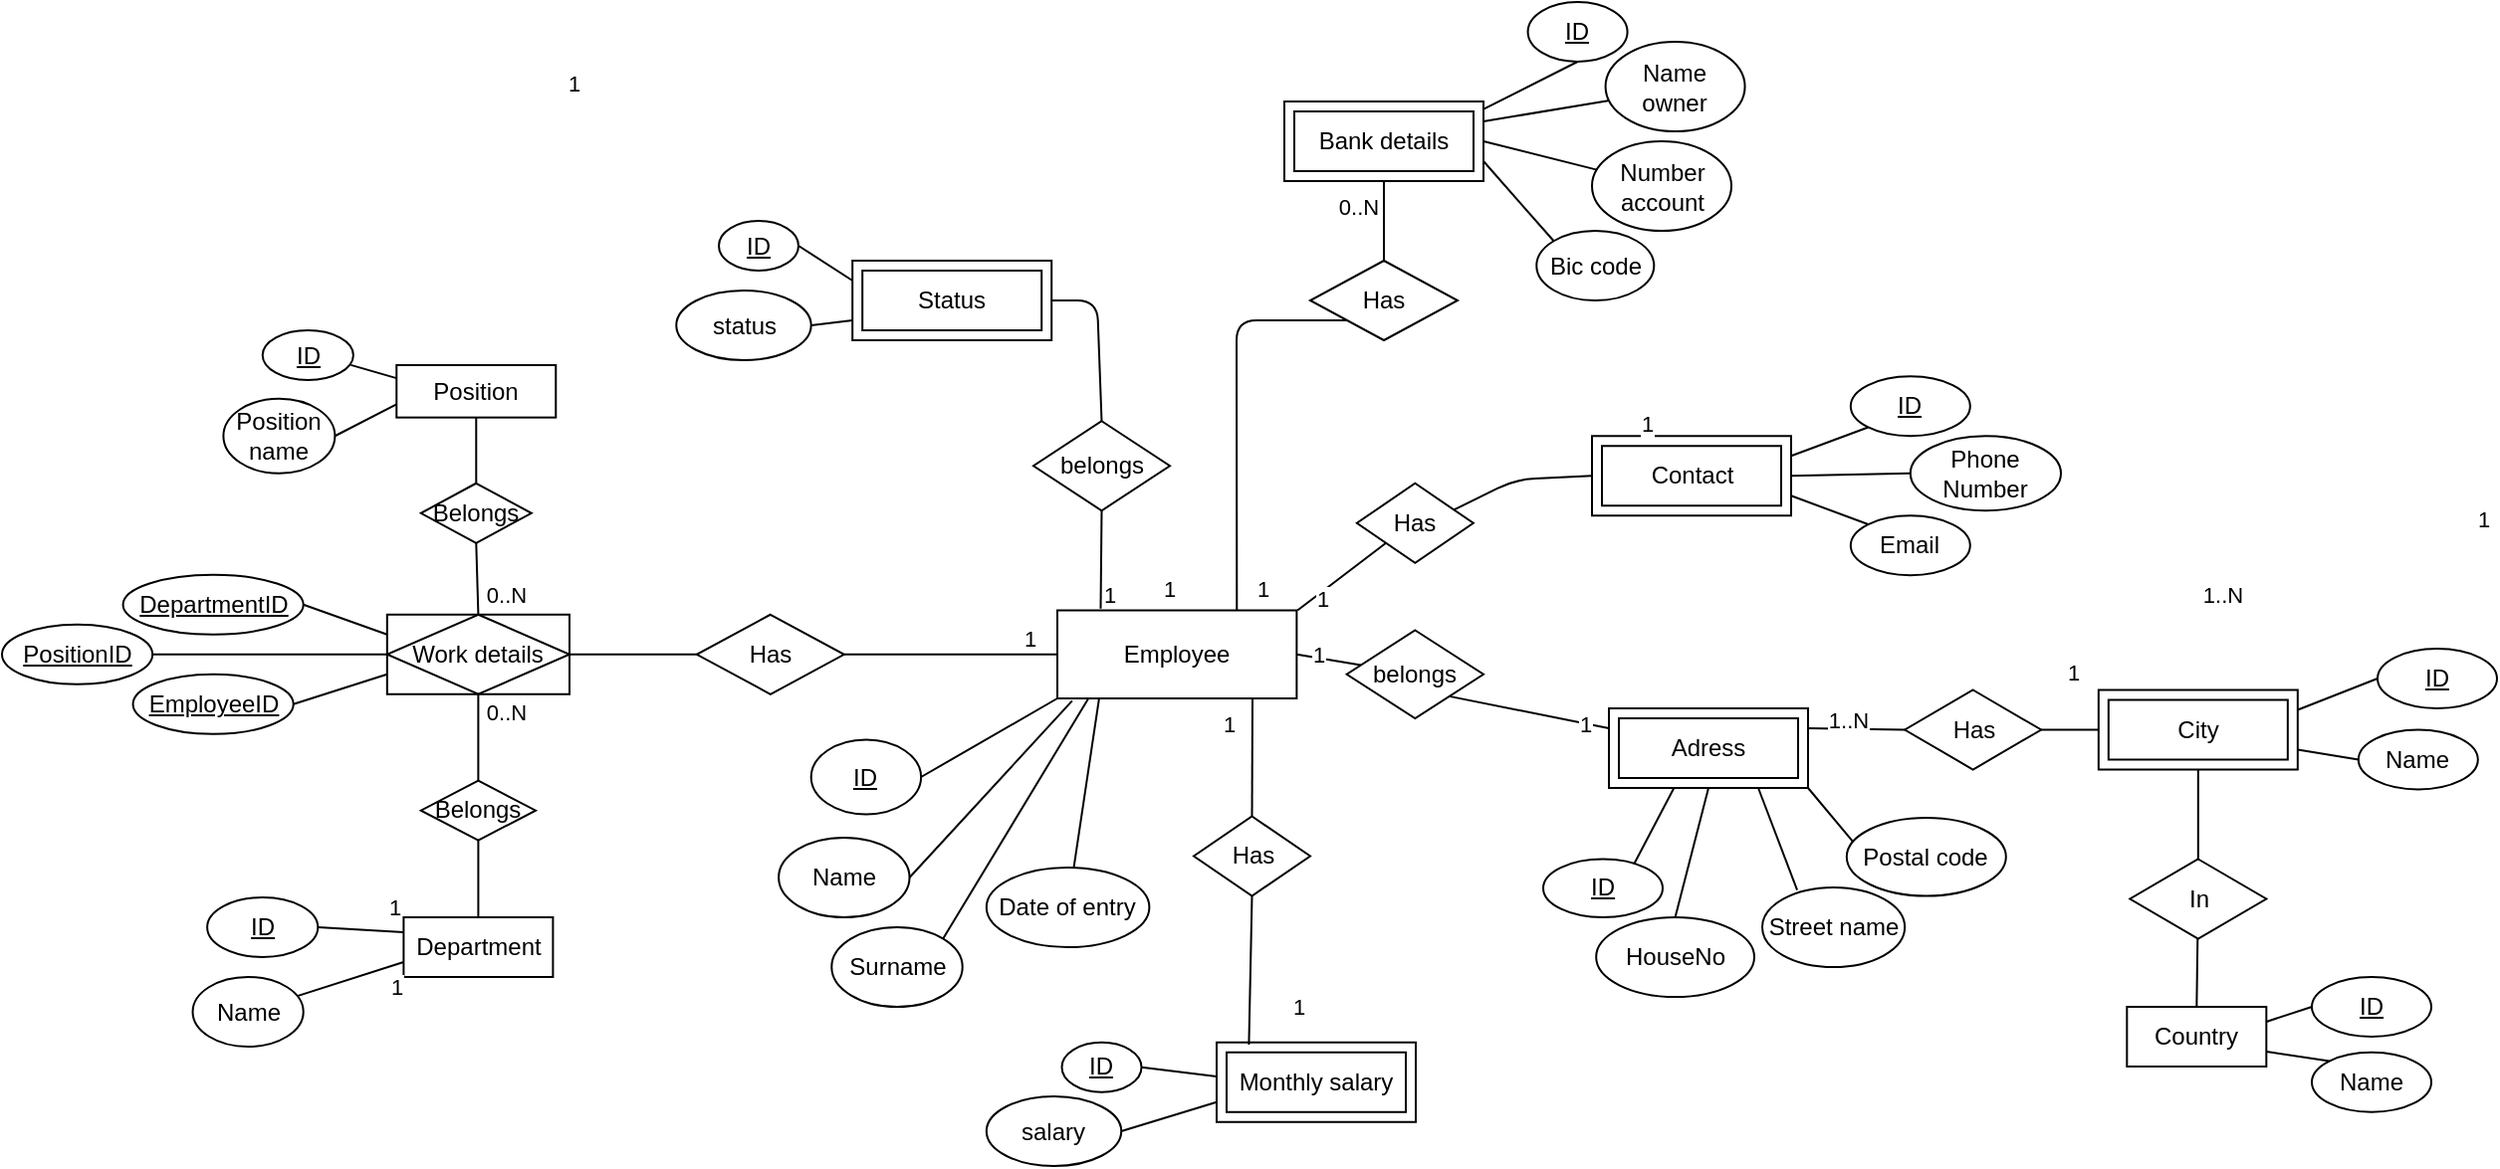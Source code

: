 <mxfile version="17.4.0" type="github">
  <diagram id="UBG563MczrVOb0AlTc1t" name="Page-1">
    <mxGraphModel dx="2253" dy="771" grid="1" gridSize="10" guides="1" tooltips="1" connect="1" arrows="1" fold="1" page="1" pageScale="1" pageWidth="827" pageHeight="1169" math="0" shadow="0">
      <root>
        <mxCell id="0" />
        <mxCell id="1" parent="0" />
        <mxCell id="jVsQilZwX-sPZZp8XZDI-1" value="Email" style="ellipse;whiteSpace=wrap;html=1;" vertex="1" parent="1">
          <mxGeometry x="168.41" y="338.13" width="60" height="30" as="geometry" />
        </mxCell>
        <mxCell id="jVsQilZwX-sPZZp8XZDI-2" value="Surname" style="ellipse;whiteSpace=wrap;html=1;" vertex="1" parent="1">
          <mxGeometry x="-343.35" y="545" width="65.71" height="40" as="geometry" />
        </mxCell>
        <mxCell id="jVsQilZwX-sPZZp8XZDI-3" value="Name" style="ellipse;whiteSpace=wrap;html=1;" vertex="1" parent="1">
          <mxGeometry x="-369.94" y="500" width="65.71" height="40" as="geometry" />
        </mxCell>
        <mxCell id="jVsQilZwX-sPZZp8XZDI-4" value="&lt;u&gt;ID&lt;/u&gt;" style="ellipse;whiteSpace=wrap;html=1;" vertex="1" parent="1">
          <mxGeometry x="-353.65" y="450.75" width="55.21" height="37.5" as="geometry" />
        </mxCell>
        <mxCell id="jVsQilZwX-sPZZp8XZDI-5" value="Date of entry" style="ellipse;whiteSpace=wrap;html=1;" vertex="1" parent="1">
          <mxGeometry x="-265.59" y="515" width="81.79" height="40" as="geometry" />
        </mxCell>
        <mxCell id="jVsQilZwX-sPZZp8XZDI-6" value="" style="endArrow=none;html=1;exitX=1;exitY=0;exitDx=0;exitDy=0;entryX=0.128;entryY=1.009;entryDx=0;entryDy=0;entryPerimeter=0;" edge="1" parent="1" source="jVsQilZwX-sPZZp8XZDI-2" target="jVsQilZwX-sPZZp8XZDI-101">
          <mxGeometry width="50" height="50" relative="1" as="geometry">
            <mxPoint x="-253.7" y="445.75" as="sourcePoint" />
            <mxPoint x="-209.41" y="425.75" as="targetPoint" />
          </mxGeometry>
        </mxCell>
        <mxCell id="jVsQilZwX-sPZZp8XZDI-7" value="" style="endArrow=none;html=1;exitX=1;exitY=0.5;exitDx=0;exitDy=0;entryX=0.062;entryY=1.027;entryDx=0;entryDy=0;entryPerimeter=0;" edge="1" parent="1" source="jVsQilZwX-sPZZp8XZDI-3" target="jVsQilZwX-sPZZp8XZDI-101">
          <mxGeometry width="50" height="50" relative="1" as="geometry">
            <mxPoint x="-243.7" y="455.75" as="sourcePoint" />
            <mxPoint x="-209.41" y="405.75" as="targetPoint" />
          </mxGeometry>
        </mxCell>
        <mxCell id="jVsQilZwX-sPZZp8XZDI-8" value="" style="endArrow=none;html=1;exitX=1;exitY=0.5;exitDx=0;exitDy=0;entryX=0;entryY=1;entryDx=0;entryDy=0;" edge="1" parent="1" source="jVsQilZwX-sPZZp8XZDI-4" target="jVsQilZwX-sPZZp8XZDI-101">
          <mxGeometry width="50" height="50" relative="1" as="geometry">
            <mxPoint x="-239.41" y="390.75" as="sourcePoint" />
            <mxPoint x="-209.41" y="395.75" as="targetPoint" />
          </mxGeometry>
        </mxCell>
        <mxCell id="jVsQilZwX-sPZZp8XZDI-9" value="" style="endArrow=none;html=1;entryX=0.175;entryY=0.991;entryDx=0;entryDy=0;entryPerimeter=0;" edge="1" parent="1" source="jVsQilZwX-sPZZp8XZDI-5" target="jVsQilZwX-sPZZp8XZDI-101">
          <mxGeometry width="50" height="50" relative="1" as="geometry">
            <mxPoint x="-182.38" y="501.91" as="sourcePoint" />
            <mxPoint x="-190" y="490" as="targetPoint" />
          </mxGeometry>
        </mxCell>
        <mxCell id="jVsQilZwX-sPZZp8XZDI-10" value="&lt;u&gt;ID&lt;/u&gt;" style="ellipse;whiteSpace=wrap;html=1;" vertex="1" parent="1">
          <mxGeometry x="168.41" y="268.13" width="60" height="30" as="geometry" />
        </mxCell>
        <mxCell id="jVsQilZwX-sPZZp8XZDI-11" value="Phone Number" style="ellipse;whiteSpace=wrap;html=1;" vertex="1" parent="1">
          <mxGeometry x="198.41" y="298.13" width="75.59" height="37.5" as="geometry" />
        </mxCell>
        <mxCell id="jVsQilZwX-sPZZp8XZDI-12" value="Has" style="rhombus;whiteSpace=wrap;html=1;" vertex="1" parent="1">
          <mxGeometry x="-411.08" y="387.88" width="74" height="40" as="geometry" />
        </mxCell>
        <mxCell id="jVsQilZwX-sPZZp8XZDI-13" value="&lt;u&gt;ID&lt;/u&gt;" style="ellipse;whiteSpace=wrap;html=1;" vertex="1" parent="1">
          <mxGeometry x="6.29" y="80" width="50" height="30" as="geometry" />
        </mxCell>
        <mxCell id="jVsQilZwX-sPZZp8XZDI-14" value="Number account" style="ellipse;whiteSpace=wrap;html=1;" vertex="1" parent="1">
          <mxGeometry x="38.5" y="150" width="70" height="45" as="geometry" />
        </mxCell>
        <mxCell id="jVsQilZwX-sPZZp8XZDI-15" value="Name owner" style="ellipse;whiteSpace=wrap;html=1;" vertex="1" parent="1">
          <mxGeometry x="45.29" y="100" width="70" height="45" as="geometry" />
        </mxCell>
        <mxCell id="jVsQilZwX-sPZZp8XZDI-16" style="edgeStyle=orthogonalEdgeStyle;rounded=0;orthogonalLoop=1;jettySize=auto;html=1;exitX=0.5;exitY=1;exitDx=0;exitDy=0;" edge="1" parent="1" source="jVsQilZwX-sPZZp8XZDI-15" target="jVsQilZwX-sPZZp8XZDI-15">
          <mxGeometry relative="1" as="geometry" />
        </mxCell>
        <mxCell id="jVsQilZwX-sPZZp8XZDI-17" value="Bic code" style="ellipse;whiteSpace=wrap;html=1;" vertex="1" parent="1">
          <mxGeometry x="10.65" y="195" width="59" height="35" as="geometry" />
        </mxCell>
        <mxCell id="jVsQilZwX-sPZZp8XZDI-18" value="" style="endArrow=none;html=1;entryX=1;entryY=0.5;entryDx=0;entryDy=0;" edge="1" parent="1" source="jVsQilZwX-sPZZp8XZDI-14" target="jVsQilZwX-sPZZp8XZDI-40">
          <mxGeometry width="50" height="50" relative="1" as="geometry">
            <mxPoint x="-563.794" y="76.968" as="sourcePoint" />
            <mxPoint x="-579.14" y="117.5" as="targetPoint" />
          </mxGeometry>
        </mxCell>
        <mxCell id="jVsQilZwX-sPZZp8XZDI-19" value="" style="endArrow=none;html=1;exitX=0;exitY=0;exitDx=0;exitDy=0;entryX=1;entryY=0.75;entryDx=0;entryDy=0;" edge="1" parent="1" source="jVsQilZwX-sPZZp8XZDI-17" target="jVsQilZwX-sPZZp8XZDI-40">
          <mxGeometry width="50" height="50" relative="1" as="geometry">
            <mxPoint x="-543.794" y="96.968" as="sourcePoint" />
            <mxPoint x="-579.14" y="135" as="targetPoint" />
          </mxGeometry>
        </mxCell>
        <mxCell id="jVsQilZwX-sPZZp8XZDI-20" value="HouseNo" style="ellipse;whiteSpace=wrap;html=1;" vertex="1" parent="1">
          <mxGeometry x="40.59" y="540" width="79.41" height="40" as="geometry" />
        </mxCell>
        <mxCell id="jVsQilZwX-sPZZp8XZDI-21" value="Street name" style="ellipse;whiteSpace=wrap;html=1;" vertex="1" parent="1">
          <mxGeometry x="124" y="525" width="71.59" height="40" as="geometry" />
        </mxCell>
        <mxCell id="jVsQilZwX-sPZZp8XZDI-22" value="" style="endArrow=none;html=1;exitX=0.5;exitY=1;exitDx=0;exitDy=0;entryX=0.5;entryY=0;entryDx=0;entryDy=0;" edge="1" parent="1" source="jVsQilZwX-sPZZp8XZDI-48" target="jVsQilZwX-sPZZp8XZDI-20">
          <mxGeometry width="50" height="50" relative="1" as="geometry">
            <mxPoint x="106.0" y="457.5" as="sourcePoint" />
            <mxPoint x="-13.0" y="430" as="targetPoint" />
          </mxGeometry>
        </mxCell>
        <mxCell id="jVsQilZwX-sPZZp8XZDI-23" value="Department" style="rounded=0;whiteSpace=wrap;html=1;" vertex="1" parent="1">
          <mxGeometry x="-558.3" y="540" width="75" height="30" as="geometry" />
        </mxCell>
        <mxCell id="jVsQilZwX-sPZZp8XZDI-24" value="&lt;u&gt;ID&lt;/u&gt;" style="ellipse;whiteSpace=wrap;html=1;" vertex="1" parent="1">
          <mxGeometry x="14" y="510.75" width="60" height="29.25" as="geometry" />
        </mxCell>
        <mxCell id="jVsQilZwX-sPZZp8XZDI-25" value="" style="endArrow=none;html=1;entryX=0.759;entryY=0.091;entryDx=0;entryDy=0;entryPerimeter=0;exitX=0.33;exitY=0.985;exitDx=0;exitDy=0;exitPerimeter=0;" edge="1" parent="1" source="jVsQilZwX-sPZZp8XZDI-48" target="jVsQilZwX-sPZZp8XZDI-24">
          <mxGeometry width="50" height="50" relative="1" as="geometry">
            <mxPoint x="50" y="490" as="sourcePoint" />
            <mxPoint x="50.265" y="510" as="targetPoint" />
          </mxGeometry>
        </mxCell>
        <mxCell id="jVsQilZwX-sPZZp8XZDI-26" value="&lt;u&gt;ID&lt;/u&gt;" style="ellipse;whiteSpace=wrap;html=1;" vertex="1" parent="1">
          <mxGeometry x="-656.94" y="530" width="55.59" height="30" as="geometry" />
        </mxCell>
        <mxCell id="jVsQilZwX-sPZZp8XZDI-27" value="Name" style="ellipse;whiteSpace=wrap;html=1;" vertex="1" parent="1">
          <mxGeometry x="-664.23" y="570" width="55.59" height="35" as="geometry" />
        </mxCell>
        <mxCell id="jVsQilZwX-sPZZp8XZDI-28" value="" style="endArrow=none;html=1;entryX=0;entryY=0.25;entryDx=0;entryDy=0;exitX=1;exitY=0.5;exitDx=0;exitDy=0;" edge="1" parent="1" source="jVsQilZwX-sPZZp8XZDI-26" target="jVsQilZwX-sPZZp8XZDI-23">
          <mxGeometry width="50" height="50" relative="1" as="geometry">
            <mxPoint x="-580" y="570" as="sourcePoint" />
            <mxPoint x="-240.55" y="582.5" as="targetPoint" />
          </mxGeometry>
        </mxCell>
        <mxCell id="jVsQilZwX-sPZZp8XZDI-29" value="" style="endArrow=none;html=1;entryX=0;entryY=0.75;entryDx=0;entryDy=0;" edge="1" parent="1" source="jVsQilZwX-sPZZp8XZDI-27" target="jVsQilZwX-sPZZp8XZDI-23">
          <mxGeometry width="50" height="50" relative="1" as="geometry">
            <mxPoint x="-165.55" y="472.5" as="sourcePoint" />
            <mxPoint x="-200.55" y="490" as="targetPoint" />
          </mxGeometry>
        </mxCell>
        <mxCell id="jVsQilZwX-sPZZp8XZDI-30" value="Position name" style="ellipse;whiteSpace=wrap;html=1;" vertex="1" parent="1">
          <mxGeometry x="-648.8" y="279.38" width="56" height="37.5" as="geometry" />
        </mxCell>
        <mxCell id="jVsQilZwX-sPZZp8XZDI-31" value="" style="endArrow=none;html=1;exitX=0;exitY=0.5;exitDx=0;exitDy=0;entryX=1;entryY=0.5;entryDx=0;entryDy=0;" edge="1" parent="1" source="jVsQilZwX-sPZZp8XZDI-12" target="jVsQilZwX-sPZZp8XZDI-92">
          <mxGeometry width="50" height="50" relative="1" as="geometry">
            <mxPoint x="-130" y="238" as="sourcePoint" />
            <mxPoint x="20" y="210" as="targetPoint" />
            <Array as="points" />
          </mxGeometry>
        </mxCell>
        <mxCell id="jVsQilZwX-sPZZp8XZDI-32" value="" style="endArrow=none;html=1;exitX=0;exitY=0.5;exitDx=0;exitDy=0;entryX=1;entryY=0.5;entryDx=0;entryDy=0;" edge="1" parent="1" target="jVsQilZwX-sPZZp8XZDI-12" source="jVsQilZwX-sPZZp8XZDI-101">
          <mxGeometry width="50" height="50" relative="1" as="geometry">
            <mxPoint x="-134.41" y="385.75" as="sourcePoint" />
            <mxPoint x="-110.22" y="305" as="targetPoint" />
          </mxGeometry>
        </mxCell>
        <mxCell id="jVsQilZwX-sPZZp8XZDI-33" value="" style="endArrow=none;html=1;entryX=0.5;entryY=1;entryDx=0;entryDy=0;exitX=0.5;exitY=0;exitDx=0;exitDy=0;" edge="1" parent="1" source="jVsQilZwX-sPZZp8XZDI-23" target="jVsQilZwX-sPZZp8XZDI-43">
          <mxGeometry width="50" height="50" relative="1" as="geometry">
            <mxPoint x="-562.05" y="640" as="sourcePoint" />
            <mxPoint x="-516.05" y="550" as="targetPoint" />
          </mxGeometry>
        </mxCell>
        <mxCell id="jVsQilZwX-sPZZp8XZDI-34" value="" style="endArrow=none;html=1;exitX=0;exitY=1;exitDx=0;exitDy=0;entryX=0.75;entryY=0;entryDx=0;entryDy=0;" edge="1" parent="1" source="jVsQilZwX-sPZZp8XZDI-37" target="jVsQilZwX-sPZZp8XZDI-101">
          <mxGeometry width="50" height="50" relative="1" as="geometry">
            <mxPoint x="-161.5" y="248" as="sourcePoint" />
            <mxPoint x="-147" y="350" as="targetPoint" />
            <Array as="points">
              <mxPoint x="-140" y="240" />
            </Array>
          </mxGeometry>
        </mxCell>
        <mxCell id="jVsQilZwX-sPZZp8XZDI-35" style="edgeStyle=orthogonalEdgeStyle;rounded=0;orthogonalLoop=1;jettySize=auto;html=1;exitX=0.5;exitY=1;exitDx=0;exitDy=0;" edge="1" parent="1">
          <mxGeometry relative="1" as="geometry">
            <mxPoint x="-233" y="492.25" as="sourcePoint" />
            <mxPoint x="-233" y="492.25" as="targetPoint" />
          </mxGeometry>
        </mxCell>
        <mxCell id="jVsQilZwX-sPZZp8XZDI-36" value="1" style="edgeLabel;html=1;align=center;verticalAlign=middle;resizable=0;points=[];" vertex="1" connectable="0" parent="1">
          <mxGeometry x="-450.002" y="580.0" as="geometry">
            <mxPoint x="-112" y="-5" as="offset" />
          </mxGeometry>
        </mxCell>
        <mxCell id="jVsQilZwX-sPZZp8XZDI-37" value="Has" style="rhombus;whiteSpace=wrap;html=1;" vertex="1" parent="1">
          <mxGeometry x="-103.0" y="210" width="74" height="40" as="geometry" />
        </mxCell>
        <mxCell id="jVsQilZwX-sPZZp8XZDI-38" value="" style="endArrow=none;html=1;exitX=0.5;exitY=1;exitDx=0;exitDy=0;entryX=0.5;entryY=0;entryDx=0;entryDy=0;" edge="1" parent="1" source="jVsQilZwX-sPZZp8XZDI-40" target="jVsQilZwX-sPZZp8XZDI-37">
          <mxGeometry width="50" height="50" relative="1" as="geometry">
            <mxPoint x="-420" y="205" as="sourcePoint" />
            <mxPoint x="-300" y="325" as="targetPoint" />
            <Array as="points" />
          </mxGeometry>
        </mxCell>
        <mxCell id="jVsQilZwX-sPZZp8XZDI-39" value="Contact" style="shape=ext;margin=3;double=1;whiteSpace=wrap;html=1;align=center;" vertex="1" parent="1">
          <mxGeometry x="38.5" y="298.13" width="100" height="40" as="geometry" />
        </mxCell>
        <mxCell id="jVsQilZwX-sPZZp8XZDI-40" value="Bank details" style="shape=ext;margin=3;double=1;whiteSpace=wrap;html=1;align=center;" vertex="1" parent="1">
          <mxGeometry x="-116.0" y="130" width="100" height="40" as="geometry" />
        </mxCell>
        <mxCell id="jVsQilZwX-sPZZp8XZDI-41" value="" style="endArrow=none;html=1;exitX=0.5;exitY=1;exitDx=0;exitDy=0;entryX=1.001;entryY=0.096;entryDx=0;entryDy=0;entryPerimeter=0;" edge="1" parent="1" source="jVsQilZwX-sPZZp8XZDI-13" target="jVsQilZwX-sPZZp8XZDI-40">
          <mxGeometry width="50" height="50" relative="1" as="geometry">
            <mxPoint x="-619.14" y="127.5" as="sourcePoint" />
            <mxPoint x="-579.14" y="117.5" as="targetPoint" />
          </mxGeometry>
        </mxCell>
        <mxCell id="jVsQilZwX-sPZZp8XZDI-42" value="" style="endArrow=none;html=1;exitX=0.018;exitY=0.659;exitDx=0;exitDy=0;entryX=1;entryY=0.25;entryDx=0;entryDy=0;exitPerimeter=0;" edge="1" parent="1" source="jVsQilZwX-sPZZp8XZDI-15" target="jVsQilZwX-sPZZp8XZDI-40">
          <mxGeometry width="50" height="50" relative="1" as="geometry">
            <mxPoint x="-599.14" y="65" as="sourcePoint" />
            <mxPoint x="-554.14" y="100" as="targetPoint" />
          </mxGeometry>
        </mxCell>
        <mxCell id="jVsQilZwX-sPZZp8XZDI-43" value="Belongs" style="rhombus;whiteSpace=wrap;html=1;" vertex="1" parent="1">
          <mxGeometry x="-549.61" y="471.32" width="57.62" height="30" as="geometry" />
        </mxCell>
        <mxCell id="jVsQilZwX-sPZZp8XZDI-44" value="" style="endArrow=none;html=1;exitX=0.5;exitY=1;exitDx=0;exitDy=0;entryX=0.5;entryY=0;entryDx=0;entryDy=0;" edge="1" parent="1" target="jVsQilZwX-sPZZp8XZDI-43" source="jVsQilZwX-sPZZp8XZDI-92">
          <mxGeometry width="50" height="50" relative="1" as="geometry">
            <mxPoint x="-630.14" y="400.32" as="sourcePoint" />
            <mxPoint x="-520" y="450" as="targetPoint" />
          </mxGeometry>
        </mxCell>
        <mxCell id="jVsQilZwX-sPZZp8XZDI-45" value="" style="endArrow=none;html=1;entryX=1;entryY=0.5;entryDx=0;entryDy=0;exitX=0;exitY=0.75;exitDx=0;exitDy=0;" edge="1" parent="1" source="jVsQilZwX-sPZZp8XZDI-79" target="jVsQilZwX-sPZZp8XZDI-30">
          <mxGeometry width="50" height="50" relative="1" as="geometry">
            <mxPoint x="-616.36" y="402.5" as="sourcePoint" />
            <mxPoint x="-677.86" y="387.5" as="targetPoint" />
          </mxGeometry>
        </mxCell>
        <mxCell id="jVsQilZwX-sPZZp8XZDI-46" value="" style="endArrow=none;html=1;entryX=0;entryY=0.5;entryDx=0;entryDy=0;exitX=1;exitY=0.5;exitDx=0;exitDy=0;" edge="1" parent="1" source="jVsQilZwX-sPZZp8XZDI-39" target="jVsQilZwX-sPZZp8XZDI-11">
          <mxGeometry width="50" height="50" relative="1" as="geometry">
            <mxPoint x="183.21" y="291.89" as="sourcePoint" />
            <mxPoint x="227.907" y="272.497" as="targetPoint" />
          </mxGeometry>
        </mxCell>
        <mxCell id="jVsQilZwX-sPZZp8XZDI-47" value="" style="endArrow=none;html=1;entryX=0;entryY=0;entryDx=0;entryDy=0;exitX=1;exitY=0.75;exitDx=0;exitDy=0;" edge="1" parent="1" source="jVsQilZwX-sPZZp8XZDI-39" target="jVsQilZwX-sPZZp8XZDI-1">
          <mxGeometry width="50" height="50" relative="1" as="geometry">
            <mxPoint x="179.0" y="312.5" as="sourcePoint" />
            <mxPoint x="237.91" y="312.5" as="targetPoint" />
            <Array as="points" />
          </mxGeometry>
        </mxCell>
        <mxCell id="jVsQilZwX-sPZZp8XZDI-48" value="Adress" style="shape=ext;margin=3;double=1;whiteSpace=wrap;html=1;align=center;" vertex="1" parent="1">
          <mxGeometry x="47.0" y="435" width="100" height="40" as="geometry" />
        </mxCell>
        <mxCell id="jVsQilZwX-sPZZp8XZDI-49" value="" style="endArrow=none;html=1;exitX=0.75;exitY=1;exitDx=0;exitDy=0;entryX=0.245;entryY=0.033;entryDx=0;entryDy=0;entryPerimeter=0;" edge="1" parent="1" source="jVsQilZwX-sPZZp8XZDI-48" target="jVsQilZwX-sPZZp8XZDI-21">
          <mxGeometry width="50" height="50" relative="1" as="geometry">
            <mxPoint x="160.45" y="480" as="sourcePoint" />
            <mxPoint x="219.36" y="491.675" as="targetPoint" />
          </mxGeometry>
        </mxCell>
        <mxCell id="jVsQilZwX-sPZZp8XZDI-50" value="belongs" style="rhombus;whiteSpace=wrap;html=1;" vertex="1" parent="1">
          <mxGeometry x="-84.66" y="395.75" width="68.66" height="44.25" as="geometry" />
        </mxCell>
        <mxCell id="jVsQilZwX-sPZZp8XZDI-51" value="Name" style="ellipse;whiteSpace=wrap;html=1;" vertex="1" parent="1">
          <mxGeometry x="423.41" y="445.75" width="60" height="30" as="geometry" />
        </mxCell>
        <mxCell id="jVsQilZwX-sPZZp8XZDI-52" value="&lt;u&gt;ID&lt;/u&gt;" style="ellipse;whiteSpace=wrap;html=1;" vertex="1" parent="1">
          <mxGeometry x="433" y="405" width="60" height="30" as="geometry" />
        </mxCell>
        <mxCell id="jVsQilZwX-sPZZp8XZDI-53" value="City" style="shape=ext;margin=3;double=1;whiteSpace=wrap;html=1;align=center;" vertex="1" parent="1">
          <mxGeometry x="292.91" y="425.75" width="100" height="40" as="geometry" />
        </mxCell>
        <mxCell id="jVsQilZwX-sPZZp8XZDI-54" value="" style="endArrow=none;html=1;entryX=1;entryY=0.25;entryDx=0;entryDy=0;exitX=0;exitY=0.5;exitDx=0;exitDy=0;" edge="1" parent="1" source="jVsQilZwX-sPZZp8XZDI-52" target="jVsQilZwX-sPZZp8XZDI-53">
          <mxGeometry width="50" height="50" relative="1" as="geometry">
            <mxPoint x="679" y="265.75" as="sourcePoint" />
            <mxPoint x="617.5" y="265.75" as="targetPoint" />
          </mxGeometry>
        </mxCell>
        <mxCell id="jVsQilZwX-sPZZp8XZDI-55" value="" style="endArrow=none;html=1;entryX=1;entryY=0.75;entryDx=0;entryDy=0;exitX=0;exitY=0.5;exitDx=0;exitDy=0;" edge="1" parent="1" source="jVsQilZwX-sPZZp8XZDI-51" target="jVsQilZwX-sPZZp8XZDI-53">
          <mxGeometry width="50" height="50" relative="1" as="geometry">
            <mxPoint x="689" y="347.25" as="sourcePoint" />
            <mxPoint x="627.5" y="347.25" as="targetPoint" />
          </mxGeometry>
        </mxCell>
        <mxCell id="jVsQilZwX-sPZZp8XZDI-56" value="" style="endArrow=none;html=1;entryX=1;entryY=0;entryDx=0;entryDy=0;exitX=0;exitY=1;exitDx=0;exitDy=0;" edge="1" parent="1" source="jVsQilZwX-sPZZp8XZDI-58">
          <mxGeometry width="50" height="50" relative="1" as="geometry">
            <mxPoint x="55.0" y="262.5" as="sourcePoint" />
            <mxPoint x="-109.41" y="385.75" as="targetPoint" />
          </mxGeometry>
        </mxCell>
        <mxCell id="jVsQilZwX-sPZZp8XZDI-57" value="" style="endArrow=none;html=1;entryX=0;entryY=1;entryDx=0;entryDy=0;exitX=1;exitY=0.25;exitDx=0;exitDy=0;" edge="1" parent="1" source="jVsQilZwX-sPZZp8XZDI-39" target="jVsQilZwX-sPZZp8XZDI-10">
          <mxGeometry width="50" height="50" relative="1" as="geometry">
            <mxPoint x="243.0" y="209.5" as="sourcePoint" />
            <mxPoint x="186.0" y="209.5" as="targetPoint" />
            <Array as="points" />
          </mxGeometry>
        </mxCell>
        <mxCell id="jVsQilZwX-sPZZp8XZDI-58" value="Has" style="rhombus;whiteSpace=wrap;html=1;" vertex="1" parent="1">
          <mxGeometry x="-79.58" y="321.88" width="58.5" height="40" as="geometry" />
        </mxCell>
        <mxCell id="jVsQilZwX-sPZZp8XZDI-59" value="" style="endArrow=none;html=1;entryX=1;entryY=0.25;entryDx=0;entryDy=0;exitX=0;exitY=0.5;exitDx=0;exitDy=0;" edge="1" parent="1" source="jVsQilZwX-sPZZp8XZDI-39" target="jVsQilZwX-sPZZp8XZDI-58">
          <mxGeometry width="50" height="50" relative="1" as="geometry">
            <mxPoint x="42" y="322.5" as="sourcePoint" />
            <mxPoint x="-37.59" y="345" as="targetPoint" />
            <Array as="points">
              <mxPoint y="320" />
            </Array>
          </mxGeometry>
        </mxCell>
        <mxCell id="jVsQilZwX-sPZZp8XZDI-60" value="" style="endArrow=none;html=1;exitX=1;exitY=0.5;exitDx=0;exitDy=0;startArrow=none;" edge="1" parent="1" source="jVsQilZwX-sPZZp8XZDI-101" target="jVsQilZwX-sPZZp8XZDI-50">
          <mxGeometry width="50" height="50" relative="1" as="geometry">
            <mxPoint x="-109.41" y="405.75" as="sourcePoint" />
            <mxPoint x="-30" y="416" as="targetPoint" />
          </mxGeometry>
        </mxCell>
        <mxCell id="jVsQilZwX-sPZZp8XZDI-61" value="" style="endArrow=none;html=1;exitX=0;exitY=0.25;exitDx=0;exitDy=0;entryX=1;entryY=1;entryDx=0;entryDy=0;" edge="1" parent="1" source="jVsQilZwX-sPZZp8XZDI-48" target="jVsQilZwX-sPZZp8XZDI-50">
          <mxGeometry width="50" height="50" relative="1" as="geometry">
            <mxPoint x="-27.59" y="385" as="sourcePoint" />
            <mxPoint x="30" y="455" as="targetPoint" />
          </mxGeometry>
        </mxCell>
        <mxCell id="jVsQilZwX-sPZZp8XZDI-62" value="Has" style="rhombus;whiteSpace=wrap;html=1;" vertex="1" parent="1">
          <mxGeometry x="195.59" y="425.75" width="68.5" height="40" as="geometry" />
        </mxCell>
        <mxCell id="jVsQilZwX-sPZZp8XZDI-63" value="" style="endArrow=none;html=1;exitX=1;exitY=0.25;exitDx=0;exitDy=0;entryX=0;entryY=0.5;entryDx=0;entryDy=0;" edge="1" parent="1" source="jVsQilZwX-sPZZp8XZDI-48" target="jVsQilZwX-sPZZp8XZDI-62">
          <mxGeometry width="50" height="50" relative="1" as="geometry">
            <mxPoint x="230" y="450" as="sourcePoint" />
            <mxPoint x="220" y="430" as="targetPoint" />
          </mxGeometry>
        </mxCell>
        <mxCell id="jVsQilZwX-sPZZp8XZDI-64" value="" style="endArrow=none;html=1;exitX=1;exitY=0.5;exitDx=0;exitDy=0;entryX=0;entryY=0.5;entryDx=0;entryDy=0;" edge="1" parent="1" source="jVsQilZwX-sPZZp8XZDI-62" target="jVsQilZwX-sPZZp8XZDI-53">
          <mxGeometry width="50" height="50" relative="1" as="geometry">
            <mxPoint x="273.875" y="495" as="sourcePoint" />
            <mxPoint x="340" y="510.75" as="targetPoint" />
          </mxGeometry>
        </mxCell>
        <mxCell id="jVsQilZwX-sPZZp8XZDI-65" value="Country" style="rounded=0;whiteSpace=wrap;html=1;" vertex="1" parent="1">
          <mxGeometry x="307.16" y="585" width="70" height="30" as="geometry" />
        </mxCell>
        <mxCell id="jVsQilZwX-sPZZp8XZDI-66" value="" style="endArrow=none;html=1;entryX=0.5;entryY=0;entryDx=0;entryDy=0;" edge="1" parent="1" source="jVsQilZwX-sPZZp8XZDI-80" target="jVsQilZwX-sPZZp8XZDI-65">
          <mxGeometry width="50" height="50" relative="1" as="geometry">
            <mxPoint x="317.5" y="345" as="sourcePoint" />
            <mxPoint x="367.5" y="295" as="targetPoint" />
          </mxGeometry>
        </mxCell>
        <mxCell id="jVsQilZwX-sPZZp8XZDI-67" value="&lt;u&gt;ID&lt;/u&gt;" style="ellipse;whiteSpace=wrap;html=1;" vertex="1" parent="1">
          <mxGeometry x="400" y="570" width="60" height="30" as="geometry" />
        </mxCell>
        <mxCell id="jVsQilZwX-sPZZp8XZDI-68" value="Name" style="ellipse;whiteSpace=wrap;html=1;" vertex="1" parent="1">
          <mxGeometry x="400" y="607.88" width="60" height="30" as="geometry" />
        </mxCell>
        <mxCell id="jVsQilZwX-sPZZp8XZDI-69" value="" style="endArrow=none;html=1;exitX=1;exitY=0.25;exitDx=0;exitDy=0;entryX=0;entryY=0.5;entryDx=0;entryDy=0;" edge="1" parent="1" source="jVsQilZwX-sPZZp8XZDI-65" target="jVsQilZwX-sPZZp8XZDI-67">
          <mxGeometry width="50" height="50" relative="1" as="geometry">
            <mxPoint x="559.59" y="527.63" as="sourcePoint" />
            <mxPoint x="659.59" y="396.88" as="targetPoint" />
          </mxGeometry>
        </mxCell>
        <mxCell id="jVsQilZwX-sPZZp8XZDI-70" value="" style="endArrow=none;html=1;entryX=0;entryY=0;entryDx=0;entryDy=0;exitX=1;exitY=0.75;exitDx=0;exitDy=0;" edge="1" parent="1" target="jVsQilZwX-sPZZp8XZDI-68" source="jVsQilZwX-sPZZp8XZDI-65">
          <mxGeometry width="50" height="50" relative="1" as="geometry">
            <mxPoint x="562.59" y="336.88" as="sourcePoint" />
            <mxPoint x="609.59" y="316.88" as="targetPoint" />
          </mxGeometry>
        </mxCell>
        <mxCell id="jVsQilZwX-sPZZp8XZDI-71" value="1..N" style="edgeLabel;html=1;align=center;verticalAlign=middle;resizable=0;points=[];" vertex="1" connectable="0" parent="1">
          <mxGeometry x="370.004" y="460.754" as="geometry">
            <mxPoint x="-203" y="-20" as="offset" />
          </mxGeometry>
        </mxCell>
        <mxCell id="jVsQilZwX-sPZZp8XZDI-72" value="1" style="edgeLabel;html=1;align=center;verticalAlign=middle;resizable=0;points=[];" vertex="1" connectable="0" parent="1">
          <mxGeometry x="123.997" y="455.004" as="geometry">
            <mxPoint x="156" y="-38" as="offset" />
          </mxGeometry>
        </mxCell>
        <mxCell id="jVsQilZwX-sPZZp8XZDI-73" value="1" style="edgeLabel;html=1;align=center;verticalAlign=middle;resizable=0;points=[];" vertex="1" connectable="0" parent="1">
          <mxGeometry x="329.997" y="377.874" as="geometry">
            <mxPoint x="156" y="-38" as="offset" />
          </mxGeometry>
        </mxCell>
        <mxCell id="jVsQilZwX-sPZZp8XZDI-74" value="1" style="edgeLabel;html=1;align=center;verticalAlign=middle;resizable=0;points=[];" vertex="1" connectable="0" parent="1">
          <mxGeometry x="-255.293" y="445.754" as="geometry">
            <mxPoint x="156" y="-38" as="offset" />
          </mxGeometry>
        </mxCell>
        <mxCell id="jVsQilZwX-sPZZp8XZDI-75" value="1" style="edgeLabel;html=1;align=center;verticalAlign=middle;resizable=0;points=[];" vertex="1" connectable="0" parent="1">
          <mxGeometry x="-121.613" y="480.754" as="geometry">
            <mxPoint x="156" y="-38" as="offset" />
          </mxGeometry>
        </mxCell>
        <mxCell id="jVsQilZwX-sPZZp8XZDI-76" value="1" style="edgeLabel;html=1;align=center;verticalAlign=middle;resizable=0;points=[];" vertex="1" connectable="0" parent="1">
          <mxGeometry x="-629.143" y="158.754" as="geometry">
            <mxPoint x="156" y="-38" as="offset" />
          </mxGeometry>
        </mxCell>
        <mxCell id="jVsQilZwX-sPZZp8XZDI-77" value="1" style="edgeLabel;html=1;align=center;verticalAlign=middle;resizable=0;points=[];" vertex="1" connectable="0" parent="1">
          <mxGeometry x="-330.003" y="412.874" as="geometry">
            <mxPoint x="156" y="-38" as="offset" />
          </mxGeometry>
        </mxCell>
        <mxCell id="jVsQilZwX-sPZZp8XZDI-78" value="0..N" style="edgeLabel;html=1;align=center;verticalAlign=middle;resizable=0;points=[];" vertex="1" connectable="0" parent="1">
          <mxGeometry x="-304.226" y="456.324" as="geometry">
            <mxPoint x="-203" y="-20" as="offset" />
          </mxGeometry>
        </mxCell>
        <mxCell id="jVsQilZwX-sPZZp8XZDI-79" value="Position" style="rounded=0;whiteSpace=wrap;html=1;" vertex="1" parent="1">
          <mxGeometry x="-561.86" y="262.5" width="80" height="26.32" as="geometry" />
        </mxCell>
        <mxCell id="jVsQilZwX-sPZZp8XZDI-80" value="In" style="rhombus;whiteSpace=wrap;html=1;" vertex="1" parent="1">
          <mxGeometry x="308.66" y="510.75" width="68.5" height="40" as="geometry" />
        </mxCell>
        <mxCell id="jVsQilZwX-sPZZp8XZDI-81" value="" style="endArrow=none;html=1;entryX=0.5;entryY=0;entryDx=0;entryDy=0;exitX=0.5;exitY=1;exitDx=0;exitDy=0;" edge="1" parent="1" source="jVsQilZwX-sPZZp8XZDI-53" target="jVsQilZwX-sPZZp8XZDI-80">
          <mxGeometry width="50" height="50" relative="1" as="geometry">
            <mxPoint x="320" y="480" as="sourcePoint" />
            <mxPoint x="430" y="282.5" as="targetPoint" />
          </mxGeometry>
        </mxCell>
        <mxCell id="jVsQilZwX-sPZZp8XZDI-82" value="1..N" style="edgeLabel;html=1;align=center;verticalAlign=middle;resizable=0;points=[];" vertex="1" connectable="0" parent="1">
          <mxGeometry x="198.407" y="415.754" as="geometry">
            <mxPoint x="156" y="-38" as="offset" />
          </mxGeometry>
        </mxCell>
        <mxCell id="jVsQilZwX-sPZZp8XZDI-83" value="1" style="edgeLabel;html=1;align=center;verticalAlign=middle;resizable=0;points=[];" vertex="1" connectable="0" parent="1">
          <mxGeometry x="-253.703" y="417.874" as="geometry">
            <mxPoint x="156" y="-38" as="offset" />
          </mxGeometry>
        </mxCell>
        <mxCell id="jVsQilZwX-sPZZp8XZDI-84" value="1" style="edgeLabel;html=1;align=center;verticalAlign=middle;resizable=0;points=[];" vertex="1" connectable="0" parent="1">
          <mxGeometry x="-90.003" y="330.004" as="geometry">
            <mxPoint x="156" y="-38" as="offset" />
          </mxGeometry>
        </mxCell>
        <mxCell id="jVsQilZwX-sPZZp8XZDI-85" value="Belongs" style="rhombus;whiteSpace=wrap;html=1;" vertex="1" parent="1">
          <mxGeometry x="-549.61" y="321.88" width="55.5" height="30" as="geometry" />
        </mxCell>
        <mxCell id="jVsQilZwX-sPZZp8XZDI-86" value="" style="endArrow=none;html=1;entryX=0.5;entryY=1;entryDx=0;entryDy=0;exitX=0.5;exitY=0;exitDx=0;exitDy=0;" edge="1" parent="1" source="jVsQilZwX-sPZZp8XZDI-92" target="jVsQilZwX-sPZZp8XZDI-85">
          <mxGeometry width="50" height="50" relative="1" as="geometry">
            <mxPoint x="-475.54" y="383.13" as="sourcePoint" />
            <mxPoint x="-475.72" y="338.13" as="targetPoint" />
          </mxGeometry>
        </mxCell>
        <mxCell id="jVsQilZwX-sPZZp8XZDI-87" value="" style="endArrow=none;html=1;exitX=0.5;exitY=0;exitDx=0;exitDy=0;entryX=0.5;entryY=1;entryDx=0;entryDy=0;" edge="1" parent="1" target="jVsQilZwX-sPZZp8XZDI-79" source="jVsQilZwX-sPZZp8XZDI-85">
          <mxGeometry width="50" height="50" relative="1" as="geometry">
            <mxPoint x="-630" y="330" as="sourcePoint" />
            <mxPoint x="-520" y="300" as="targetPoint" />
          </mxGeometry>
        </mxCell>
        <mxCell id="jVsQilZwX-sPZZp8XZDI-88" value="&lt;u&gt;ID&lt;/u&gt;" style="ellipse;whiteSpace=wrap;html=1;" vertex="1" parent="1">
          <mxGeometry x="-629.14" y="245" width="45.59" height="25" as="geometry" />
        </mxCell>
        <mxCell id="jVsQilZwX-sPZZp8XZDI-89" value="" style="endArrow=none;html=1;exitX=0;exitY=0.25;exitDx=0;exitDy=0;entryX=0.973;entryY=0.698;entryDx=0;entryDy=0;entryPerimeter=0;" edge="1" parent="1" source="jVsQilZwX-sPZZp8XZDI-79" target="jVsQilZwX-sPZZp8XZDI-88">
          <mxGeometry width="50" height="50" relative="1" as="geometry">
            <mxPoint x="-717.77" y="350.0" as="sourcePoint" />
            <mxPoint x="-757.77" y="325.5" as="targetPoint" />
          </mxGeometry>
        </mxCell>
        <mxCell id="jVsQilZwX-sPZZp8XZDI-90" value="1" style="edgeLabel;html=1;align=center;verticalAlign=middle;resizable=0;points=[];" vertex="1" connectable="0" parent="1">
          <mxGeometry x="-282.893" y="412.874" as="geometry">
            <mxPoint x="156" y="-38" as="offset" />
          </mxGeometry>
        </mxCell>
        <mxCell id="jVsQilZwX-sPZZp8XZDI-91" value="0..N" style="edgeLabel;html=1;align=center;verticalAlign=middle;resizable=0;points=[];" vertex="1" connectable="0" parent="1">
          <mxGeometry x="124.004" y="202.504" as="geometry">
            <mxPoint x="-203" y="-20" as="offset" />
          </mxGeometry>
        </mxCell>
        <mxCell id="jVsQilZwX-sPZZp8XZDI-92" value="Work details" style="shape=associativeEntity;whiteSpace=wrap;html=1;align=center;" vertex="1" parent="1">
          <mxGeometry x="-566.59" y="387.88" width="91.59" height="40" as="geometry" />
        </mxCell>
        <mxCell id="jVsQilZwX-sPZZp8XZDI-93" value="&lt;u&gt;DepartmentID&lt;/u&gt;" style="ellipse;whiteSpace=wrap;html=1;" vertex="1" parent="1">
          <mxGeometry x="-699.23" y="367.87" width="90.59" height="30" as="geometry" />
        </mxCell>
        <mxCell id="jVsQilZwX-sPZZp8XZDI-94" value="&lt;u&gt;PositionID&lt;/u&gt;" style="ellipse;whiteSpace=wrap;html=1;" vertex="1" parent="1">
          <mxGeometry x="-760.0" y="392.88" width="75.59" height="30" as="geometry" />
        </mxCell>
        <mxCell id="jVsQilZwX-sPZZp8XZDI-95" value="&lt;u&gt;EmployeeID&lt;/u&gt;" style="ellipse;whiteSpace=wrap;html=1;" vertex="1" parent="1">
          <mxGeometry x="-694.23" y="417.87" width="80.59" height="30" as="geometry" />
        </mxCell>
        <mxCell id="jVsQilZwX-sPZZp8XZDI-96" value="" style="endArrow=none;html=1;entryX=1;entryY=0.5;entryDx=0;entryDy=0;exitX=0;exitY=0.25;exitDx=0;exitDy=0;" edge="1" parent="1" source="jVsQilZwX-sPZZp8XZDI-92" target="jVsQilZwX-sPZZp8XZDI-93">
          <mxGeometry width="50" height="50" relative="1" as="geometry">
            <mxPoint x="-590" y="400" as="sourcePoint" />
            <mxPoint x="-754.14" y="351.32" as="targetPoint" />
          </mxGeometry>
        </mxCell>
        <mxCell id="jVsQilZwX-sPZZp8XZDI-97" value="" style="endArrow=none;html=1;entryX=1;entryY=0.5;entryDx=0;entryDy=0;exitX=0;exitY=0.5;exitDx=0;exitDy=0;" edge="1" parent="1" source="jVsQilZwX-sPZZp8XZDI-92" target="jVsQilZwX-sPZZp8XZDI-94">
          <mxGeometry width="50" height="50" relative="1" as="geometry">
            <mxPoint x="-702.98" y="411.32" as="sourcePoint" />
            <mxPoint x="-723.55" y="406.32" as="targetPoint" />
          </mxGeometry>
        </mxCell>
        <mxCell id="jVsQilZwX-sPZZp8XZDI-98" value="" style="endArrow=none;html=1;entryX=1;entryY=0.5;entryDx=0;entryDy=0;exitX=0;exitY=0.75;exitDx=0;exitDy=0;" edge="1" parent="1" source="jVsQilZwX-sPZZp8XZDI-92" target="jVsQilZwX-sPZZp8XZDI-95">
          <mxGeometry width="50" height="50" relative="1" as="geometry">
            <mxPoint x="-703.14" y="456.32" as="sourcePoint" />
            <mxPoint x="-745.249" y="445.752" as="targetPoint" />
          </mxGeometry>
        </mxCell>
        <mxCell id="jVsQilZwX-sPZZp8XZDI-99" value="0..N" style="edgeLabel;html=1;align=center;verticalAlign=middle;resizable=0;points=[];" vertex="1" connectable="0" parent="1">
          <mxGeometry x="-304.226" y="397.874" as="geometry">
            <mxPoint x="-203" y="-20" as="offset" />
          </mxGeometry>
        </mxCell>
        <mxCell id="jVsQilZwX-sPZZp8XZDI-100" value="1" style="edgeLabel;html=1;align=center;verticalAlign=middle;resizable=0;points=[];" vertex="1" connectable="0" parent="1">
          <mxGeometry x="-359.996" y="555.004" as="geometry">
            <mxPoint x="-203" y="-20" as="offset" />
          </mxGeometry>
        </mxCell>
        <mxCell id="jVsQilZwX-sPZZp8XZDI-101" value="Employee" style="rounded=0;whiteSpace=wrap;html=1;" vertex="1" parent="1">
          <mxGeometry x="-230" y="385.75" width="120.19" height="44.25" as="geometry" />
        </mxCell>
        <mxCell id="jVsQilZwX-sPZZp8XZDI-102" value="" style="endArrow=none;html=1;exitX=1;exitY=0.5;exitDx=0;exitDy=0;" edge="1" parent="1" target="jVsQilZwX-sPZZp8XZDI-101">
          <mxGeometry width="50" height="50" relative="1" as="geometry">
            <mxPoint x="-109.41" y="405.75" as="sourcePoint" />
            <mxPoint x="-74.375" y="409.63" as="targetPoint" />
          </mxGeometry>
        </mxCell>
        <mxCell id="jVsQilZwX-sPZZp8XZDI-103" value="Monthly salary" style="shape=ext;margin=3;double=1;whiteSpace=wrap;html=1;align=center;" vertex="1" parent="1">
          <mxGeometry x="-150" y="602.88" width="100" height="40" as="geometry" />
        </mxCell>
        <mxCell id="jVsQilZwX-sPZZp8XZDI-104" value="Has" style="rhombus;whiteSpace=wrap;html=1;" vertex="1" parent="1">
          <mxGeometry x="-161.5" y="489.25" width="58.5" height="40" as="geometry" />
        </mxCell>
        <mxCell id="jVsQilZwX-sPZZp8XZDI-105" value="" style="endArrow=none;html=1;exitX=0.5;exitY=0;exitDx=0;exitDy=0;" edge="1" parent="1" source="jVsQilZwX-sPZZp8XZDI-104">
          <mxGeometry width="50" height="50" relative="1" as="geometry">
            <mxPoint x="-34.16" y="474.58" as="sourcePoint" />
            <mxPoint x="-132" y="430" as="targetPoint" />
          </mxGeometry>
        </mxCell>
        <mxCell id="jVsQilZwX-sPZZp8XZDI-106" value="" style="endArrow=none;html=1;entryX=0.5;entryY=1;entryDx=0;entryDy=0;exitX=0.162;exitY=0.028;exitDx=0;exitDy=0;exitPerimeter=0;" edge="1" parent="1" source="jVsQilZwX-sPZZp8XZDI-103" target="jVsQilZwX-sPZZp8XZDI-104">
          <mxGeometry width="50" height="50" relative="1" as="geometry">
            <mxPoint x="-70" y="580" as="sourcePoint" />
            <mxPoint x="-90" y="530" as="targetPoint" />
          </mxGeometry>
        </mxCell>
        <mxCell id="jVsQilZwX-sPZZp8XZDI-107" value="1" style="edgeLabel;html=1;align=center;verticalAlign=middle;resizable=0;points=[];" vertex="1" connectable="0" parent="1">
          <mxGeometry x="-300.003" y="480.754" as="geometry">
            <mxPoint x="156" y="-38" as="offset" />
          </mxGeometry>
        </mxCell>
        <mxCell id="jVsQilZwX-sPZZp8XZDI-108" value="1" style="edgeLabel;html=1;align=center;verticalAlign=middle;resizable=0;points=[];" vertex="1" connectable="0" parent="1">
          <mxGeometry x="-265.593" y="622.884" as="geometry">
            <mxPoint x="156" y="-38" as="offset" />
          </mxGeometry>
        </mxCell>
        <mxCell id="jVsQilZwX-sPZZp8XZDI-109" value="&lt;u&gt;ID&lt;/u&gt;" style="ellipse;whiteSpace=wrap;html=1;" vertex="1" parent="1">
          <mxGeometry x="-227.75" y="602.88" width="40" height="25" as="geometry" />
        </mxCell>
        <mxCell id="jVsQilZwX-sPZZp8XZDI-110" value="salary" style="ellipse;whiteSpace=wrap;html=1;" vertex="1" parent="1">
          <mxGeometry x="-265.59" y="630" width="67.71" height="35" as="geometry" />
        </mxCell>
        <mxCell id="jVsQilZwX-sPZZp8XZDI-111" value="" style="endArrow=none;html=1;entryX=1;entryY=0.5;entryDx=0;entryDy=0;" edge="1" parent="1" target="jVsQilZwX-sPZZp8XZDI-109">
          <mxGeometry width="50" height="50" relative="1" as="geometry">
            <mxPoint x="-150" y="620" as="sourcePoint" />
            <mxPoint x="-119.7" y="537.88" as="targetPoint" />
          </mxGeometry>
        </mxCell>
        <mxCell id="jVsQilZwX-sPZZp8XZDI-112" value="" style="endArrow=none;html=1;exitX=0;exitY=0.75;exitDx=0;exitDy=0;entryX=1;entryY=0.5;entryDx=0;entryDy=0;" edge="1" parent="1" source="jVsQilZwX-sPZZp8XZDI-103" target="jVsQilZwX-sPZZp8XZDI-110">
          <mxGeometry width="50" height="50" relative="1" as="geometry">
            <mxPoint x="-109.7" y="567.88" as="sourcePoint" />
            <mxPoint x="-139.7" y="559.88" as="targetPoint" />
          </mxGeometry>
        </mxCell>
        <mxCell id="jVsQilZwX-sPZZp8XZDI-113" value="Postal code" style="ellipse;whiteSpace=wrap;html=1;" vertex="1" parent="1">
          <mxGeometry x="166.41" y="490" width="80" height="39.25" as="geometry" />
        </mxCell>
        <mxCell id="jVsQilZwX-sPZZp8XZDI-114" value="" style="endArrow=none;html=1;entryX=0.04;entryY=0.307;entryDx=0;entryDy=0;exitX=1;exitY=1;exitDx=0;exitDy=0;entryPerimeter=0;" edge="1" parent="1" source="jVsQilZwX-sPZZp8XZDI-48" target="jVsQilZwX-sPZZp8XZDI-113">
          <mxGeometry width="50" height="50" relative="1" as="geometry">
            <mxPoint x="170" y="480" as="sourcePoint" />
            <mxPoint x="154.205" y="520" as="targetPoint" />
          </mxGeometry>
        </mxCell>
        <mxCell id="jVsQilZwX-sPZZp8XZDI-115" value="belongs" style="rhombus;whiteSpace=wrap;html=1;" vertex="1" parent="1">
          <mxGeometry x="-242" y="290.63" width="68.5" height="45" as="geometry" />
        </mxCell>
        <mxCell id="jVsQilZwX-sPZZp8XZDI-116" value="" style="endArrow=none;html=1;exitX=0.5;exitY=1;exitDx=0;exitDy=0;entryX=0.181;entryY=-0.019;entryDx=0;entryDy=0;entryPerimeter=0;" edge="1" parent="1" source="jVsQilZwX-sPZZp8XZDI-115" target="jVsQilZwX-sPZZp8XZDI-101">
          <mxGeometry width="50" height="50" relative="1" as="geometry">
            <mxPoint x="-300.0" y="593.35" as="sourcePoint" />
            <mxPoint x="-260" y="390" as="targetPoint" />
          </mxGeometry>
        </mxCell>
        <mxCell id="jVsQilZwX-sPZZp8XZDI-117" value="" style="endArrow=none;html=1;exitX=1;exitY=0.5;exitDx=0;exitDy=0;entryX=0.5;entryY=0;entryDx=0;entryDy=0;" edge="1" parent="1" source="jVsQilZwX-sPZZp8XZDI-118" target="jVsQilZwX-sPZZp8XZDI-115">
          <mxGeometry width="50" height="50" relative="1" as="geometry">
            <mxPoint x="-340" y="570" as="sourcePoint" />
            <mxPoint x="-250" y="530" as="targetPoint" />
            <Array as="points">
              <mxPoint x="-210" y="230" />
            </Array>
          </mxGeometry>
        </mxCell>
        <mxCell id="jVsQilZwX-sPZZp8XZDI-118" value="Status" style="shape=ext;margin=3;double=1;whiteSpace=wrap;html=1;align=center;" vertex="1" parent="1">
          <mxGeometry x="-332.9" y="210" width="100" height="40" as="geometry" />
        </mxCell>
        <mxCell id="jVsQilZwX-sPZZp8XZDI-119" value="1" style="edgeLabel;html=1;align=center;verticalAlign=middle;resizable=0;points=[];" vertex="1" connectable="0" parent="1">
          <mxGeometry x="-360.003" y="415.754" as="geometry">
            <mxPoint x="156" y="-38" as="offset" />
          </mxGeometry>
        </mxCell>
        <mxCell id="jVsQilZwX-sPZZp8XZDI-120" value="1" style="edgeLabel;html=1;align=center;verticalAlign=middle;resizable=0;points=[];" vertex="1" connectable="0" parent="1">
          <mxGeometry x="-400.003" y="437.874" as="geometry">
            <mxPoint x="156" y="-38" as="offset" />
          </mxGeometry>
        </mxCell>
        <mxCell id="jVsQilZwX-sPZZp8XZDI-121" value="&lt;u&gt;ID&lt;/u&gt;" style="ellipse;whiteSpace=wrap;html=1;" vertex="1" parent="1">
          <mxGeometry x="-400" y="190" width="40" height="25" as="geometry" />
        </mxCell>
        <mxCell id="jVsQilZwX-sPZZp8XZDI-122" value="status" style="ellipse;whiteSpace=wrap;html=1;" vertex="1" parent="1">
          <mxGeometry x="-421.36" y="225" width="67.71" height="35" as="geometry" />
        </mxCell>
        <mxCell id="jVsQilZwX-sPZZp8XZDI-123" value="" style="endArrow=none;html=1;exitX=0;exitY=0.25;exitDx=0;exitDy=0;entryX=1;entryY=0.5;entryDx=0;entryDy=0;" edge="1" parent="1" source="jVsQilZwX-sPZZp8XZDI-118" target="jVsQilZwX-sPZZp8XZDI-121">
          <mxGeometry width="50" height="50" relative="1" as="geometry">
            <mxPoint x="-109.7" y="567.88" as="sourcePoint" />
            <mxPoint x="-143.7" y="559.63" as="targetPoint" />
          </mxGeometry>
        </mxCell>
        <mxCell id="jVsQilZwX-sPZZp8XZDI-124" value="" style="endArrow=none;html=1;entryX=1;entryY=0.5;entryDx=0;entryDy=0;exitX=0;exitY=0.75;exitDx=0;exitDy=0;" edge="1" parent="1" source="jVsQilZwX-sPZZp8XZDI-118" target="jVsQilZwX-sPZZp8XZDI-122">
          <mxGeometry width="50" height="50" relative="1" as="geometry">
            <mxPoint x="-440" y="590" as="sourcePoint" />
            <mxPoint x="-470" y="551.75" as="targetPoint" />
          </mxGeometry>
        </mxCell>
      </root>
    </mxGraphModel>
  </diagram>
</mxfile>
